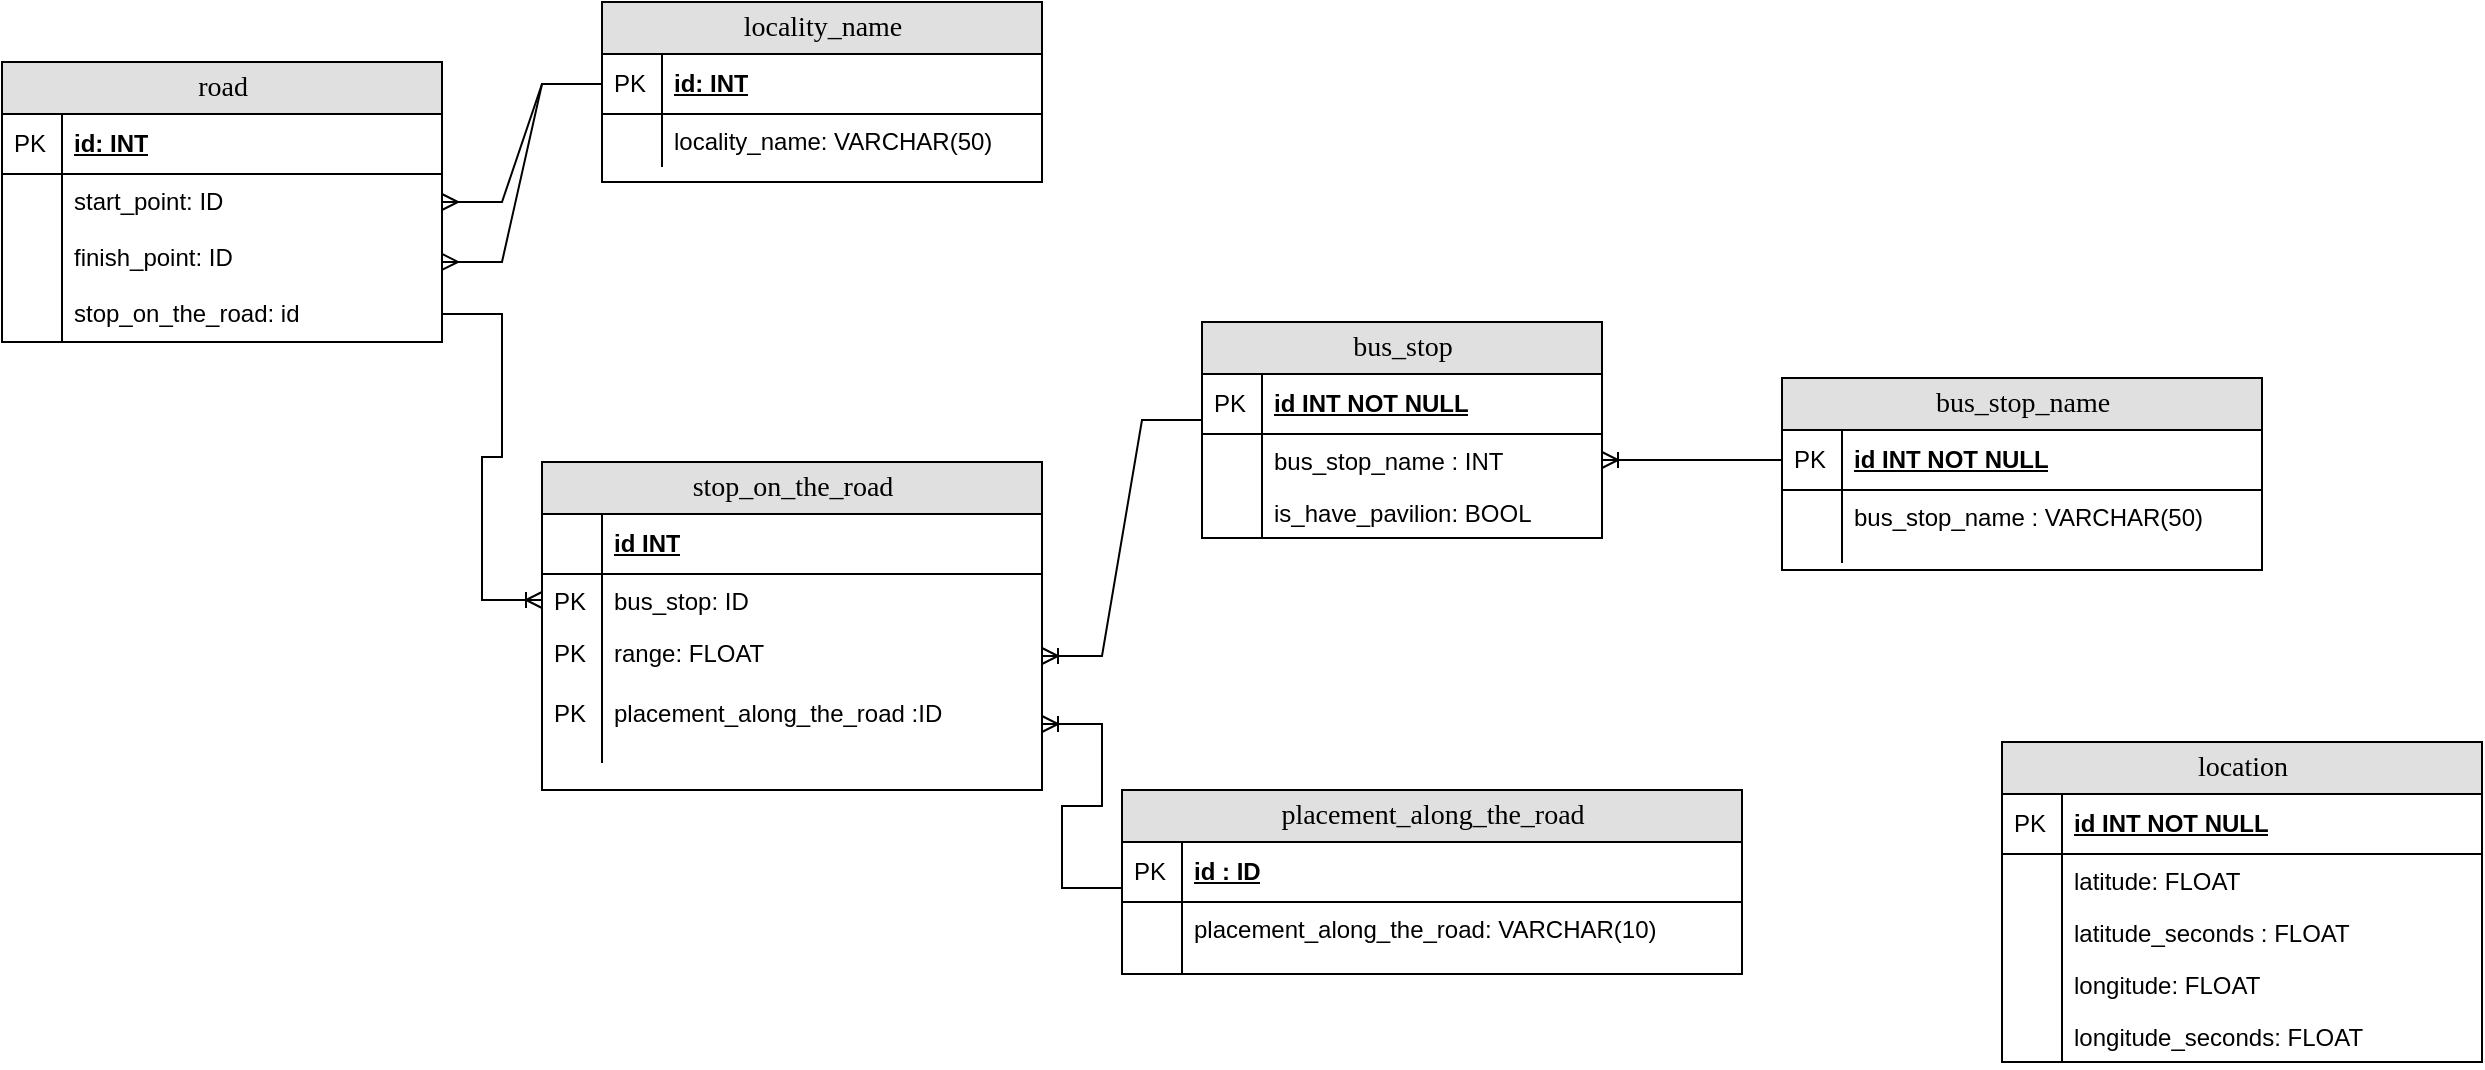<mxfile version="20.8.16" type="device"><diagram name="Page-1" id="e56a1550-8fbb-45ad-956c-1786394a9013"><mxGraphModel dx="1434" dy="836" grid="1" gridSize="10" guides="1" tooltips="1" connect="1" arrows="1" fold="1" page="1" pageScale="1" pageWidth="1100" pageHeight="850" background="none" math="0" shadow="0"><root><mxCell id="0"/><mxCell id="1" parent="0"/><mxCell id="QxdVG7Ddqw3cKU9faHad-13" value="bus_stop_name" style="swimlane;html=1;fontStyle=0;childLayout=stackLayout;horizontal=1;startSize=26;fillColor=#e0e0e0;horizontalStack=0;resizeParent=1;resizeLast=0;collapsible=1;marginBottom=0;swimlaneFillColor=#ffffff;align=center;rounded=0;shadow=0;comic=0;labelBackgroundColor=none;strokeWidth=1;fontFamily=Verdana;fontSize=14" parent="1" vertex="1"><mxGeometry x="940" y="468" width="240" height="96" as="geometry"/></mxCell><mxCell id="QxdVG7Ddqw3cKU9faHad-14" value="id INT NOT NULL" style="shape=partialRectangle;top=0;left=0;right=0;bottom=1;html=1;align=left;verticalAlign=middle;fillColor=none;spacingLeft=34;spacingRight=4;whiteSpace=wrap;overflow=hidden;rotatable=0;points=[[0,0.5],[1,0.5]];portConstraint=eastwest;dropTarget=0;fontStyle=5;" parent="QxdVG7Ddqw3cKU9faHad-13" vertex="1"><mxGeometry y="26" width="240" height="30" as="geometry"/></mxCell><mxCell id="QxdVG7Ddqw3cKU9faHad-15" value="PK" style="shape=partialRectangle;top=0;left=0;bottom=0;html=1;fillColor=none;align=left;verticalAlign=middle;spacingLeft=4;spacingRight=4;whiteSpace=wrap;overflow=hidden;rotatable=0;points=[];portConstraint=eastwest;part=1;" parent="QxdVG7Ddqw3cKU9faHad-14" vertex="1" connectable="0"><mxGeometry width="30" height="30" as="geometry"/></mxCell><mxCell id="QxdVG7Ddqw3cKU9faHad-16" value="bus_stop_name : VARCHAR(50)" style="shape=partialRectangle;top=0;left=0;right=0;bottom=0;html=1;align=left;verticalAlign=top;fillColor=none;spacingLeft=34;spacingRight=4;whiteSpace=wrap;overflow=hidden;rotatable=0;points=[[0,0.5],[1,0.5]];portConstraint=eastwest;dropTarget=0;" parent="QxdVG7Ddqw3cKU9faHad-13" vertex="1"><mxGeometry y="56" width="240" height="26" as="geometry"/></mxCell><mxCell id="QxdVG7Ddqw3cKU9faHad-17" value="" style="shape=partialRectangle;top=0;left=0;bottom=0;html=1;fillColor=none;align=left;verticalAlign=top;spacingLeft=4;spacingRight=4;whiteSpace=wrap;overflow=hidden;rotatable=0;points=[];portConstraint=eastwest;part=1;" parent="QxdVG7Ddqw3cKU9faHad-16" vertex="1" connectable="0"><mxGeometry width="30" height="26" as="geometry"/></mxCell><mxCell id="QxdVG7Ddqw3cKU9faHad-22" value="" style="shape=partialRectangle;top=0;left=0;right=0;bottom=0;html=1;align=left;verticalAlign=top;fillColor=none;spacingLeft=34;spacingRight=4;whiteSpace=wrap;overflow=hidden;rotatable=0;points=[[0,0.5],[1,0.5]];portConstraint=eastwest;dropTarget=0;" parent="QxdVG7Ddqw3cKU9faHad-13" vertex="1"><mxGeometry y="82" width="240" height="10" as="geometry"/></mxCell><mxCell id="QxdVG7Ddqw3cKU9faHad-23" value="" style="shape=partialRectangle;top=0;left=0;bottom=0;html=1;fillColor=none;align=left;verticalAlign=top;spacingLeft=4;spacingRight=4;whiteSpace=wrap;overflow=hidden;rotatable=0;points=[];portConstraint=eastwest;part=1;" parent="QxdVG7Ddqw3cKU9faHad-22" vertex="1" connectable="0"><mxGeometry width="30" height="10" as="geometry"/></mxCell><mxCell id="QxdVG7Ddqw3cKU9faHad-24" value="road" style="swimlane;html=1;fontStyle=0;childLayout=stackLayout;horizontal=1;startSize=26;fillColor=#e0e0e0;horizontalStack=0;resizeParent=1;resizeLast=0;collapsible=1;marginBottom=0;swimlaneFillColor=#ffffff;align=center;rounded=0;shadow=0;comic=0;labelBackgroundColor=none;strokeWidth=1;fontFamily=Verdana;fontSize=14" parent="1" vertex="1"><mxGeometry x="50" y="310" width="220" height="140" as="geometry"/></mxCell><mxCell id="QxdVG7Ddqw3cKU9faHad-25" value="id: INT" style="shape=partialRectangle;top=0;left=0;right=0;bottom=1;html=1;align=left;verticalAlign=middle;fillColor=none;spacingLeft=34;spacingRight=4;whiteSpace=wrap;overflow=hidden;rotatable=0;points=[[0,0.5],[1,0.5]];portConstraint=eastwest;dropTarget=0;fontStyle=5;" parent="QxdVG7Ddqw3cKU9faHad-24" vertex="1"><mxGeometry y="26" width="220" height="30" as="geometry"/></mxCell><mxCell id="QxdVG7Ddqw3cKU9faHad-26" value="PK" style="shape=partialRectangle;top=0;left=0;bottom=0;html=1;fillColor=none;align=left;verticalAlign=middle;spacingLeft=4;spacingRight=4;whiteSpace=wrap;overflow=hidden;rotatable=0;points=[];portConstraint=eastwest;part=1;" parent="QxdVG7Ddqw3cKU9faHad-25" vertex="1" connectable="0"><mxGeometry width="30" height="30" as="geometry"/></mxCell><mxCell id="QxdVG7Ddqw3cKU9faHad-35" value="start_point: ID" style="shape=partialRectangle;top=0;left=0;right=0;bottom=0;html=1;align=left;verticalAlign=top;fillColor=none;spacingLeft=34;spacingRight=4;whiteSpace=wrap;overflow=hidden;rotatable=0;points=[[0,0.5],[1,0.5]];portConstraint=eastwest;dropTarget=0;" parent="QxdVG7Ddqw3cKU9faHad-24" vertex="1"><mxGeometry y="56" width="220" height="28" as="geometry"/></mxCell><mxCell id="QxdVG7Ddqw3cKU9faHad-36" value="" style="shape=partialRectangle;top=0;left=0;bottom=0;html=1;fillColor=none;align=left;verticalAlign=top;spacingLeft=4;spacingRight=4;whiteSpace=wrap;overflow=hidden;rotatable=0;points=[];portConstraint=eastwest;part=1;" parent="QxdVG7Ddqw3cKU9faHad-35" vertex="1" connectable="0"><mxGeometry width="30" height="28" as="geometry"/></mxCell><mxCell id="QxdVG7Ddqw3cKU9faHad-132" value="finish_point: ID" style="shape=partialRectangle;top=0;left=0;right=0;bottom=0;html=1;align=left;verticalAlign=top;fillColor=none;spacingLeft=34;spacingRight=4;whiteSpace=wrap;overflow=hidden;rotatable=0;points=[[0,0.5],[1,0.5]];portConstraint=eastwest;dropTarget=0;" parent="QxdVG7Ddqw3cKU9faHad-24" vertex="1"><mxGeometry y="84" width="220" height="28" as="geometry"/></mxCell><mxCell id="QxdVG7Ddqw3cKU9faHad-133" value="" style="shape=partialRectangle;top=0;left=0;bottom=0;html=1;fillColor=none;align=left;verticalAlign=top;spacingLeft=4;spacingRight=4;whiteSpace=wrap;overflow=hidden;rotatable=0;points=[];portConstraint=eastwest;part=1;" parent="QxdVG7Ddqw3cKU9faHad-132" vertex="1" connectable="0"><mxGeometry width="30" height="28" as="geometry"/></mxCell><mxCell id="Z040lTqNnmrgnI73cLkV-11" value="stop_on_the_road: id" style="shape=partialRectangle;top=0;left=0;right=0;bottom=0;html=1;align=left;verticalAlign=top;fillColor=none;spacingLeft=34;spacingRight=4;whiteSpace=wrap;overflow=hidden;rotatable=0;points=[[0,0.5],[1,0.5]];portConstraint=eastwest;dropTarget=0;" vertex="1" parent="QxdVG7Ddqw3cKU9faHad-24"><mxGeometry y="112" width="220" height="28" as="geometry"/></mxCell><mxCell id="Z040lTqNnmrgnI73cLkV-12" value="" style="shape=partialRectangle;top=0;left=0;bottom=0;html=1;fillColor=none;align=left;verticalAlign=top;spacingLeft=4;spacingRight=4;whiteSpace=wrap;overflow=hidden;rotatable=0;points=[];portConstraint=eastwest;part=1;" vertex="1" connectable="0" parent="Z040lTqNnmrgnI73cLkV-11"><mxGeometry width="30" height="28" as="geometry"/></mxCell><mxCell id="QxdVG7Ddqw3cKU9faHad-39" value="stop_on_the_road" style="swimlane;html=1;fontStyle=0;childLayout=stackLayout;horizontal=1;startSize=26;fillColor=#e0e0e0;horizontalStack=0;resizeParent=1;resizeLast=0;collapsible=1;marginBottom=0;swimlaneFillColor=#ffffff;align=center;rounded=0;shadow=0;comic=0;labelBackgroundColor=none;strokeWidth=1;fontFamily=Verdana;fontSize=14" parent="1" vertex="1"><mxGeometry x="320" y="510" width="250" height="164" as="geometry"/></mxCell><mxCell id="QxdVG7Ddqw3cKU9faHad-40" value="id INT" style="shape=partialRectangle;top=0;left=0;right=0;bottom=1;html=1;align=left;verticalAlign=middle;fillColor=none;spacingLeft=34;spacingRight=4;whiteSpace=wrap;overflow=hidden;rotatable=0;points=[[0,0.5],[1,0.5]];portConstraint=eastwest;dropTarget=0;fontStyle=5;" parent="QxdVG7Ddqw3cKU9faHad-39" vertex="1"><mxGeometry y="26" width="250" height="30" as="geometry"/></mxCell><mxCell id="QxdVG7Ddqw3cKU9faHad-41" value="" style="shape=partialRectangle;top=0;left=0;bottom=0;html=1;fillColor=none;align=left;verticalAlign=middle;spacingLeft=4;spacingRight=4;whiteSpace=wrap;overflow=hidden;rotatable=0;points=[];portConstraint=eastwest;part=1;" parent="QxdVG7Ddqw3cKU9faHad-40" vertex="1" connectable="0"><mxGeometry width="30" height="30" as="geometry"/></mxCell><mxCell id="QxdVG7Ddqw3cKU9faHad-42" value="bus_stop: ID" style="shape=partialRectangle;top=0;left=0;right=0;bottom=0;html=1;align=left;verticalAlign=top;fillColor=none;spacingLeft=34;spacingRight=4;whiteSpace=wrap;overflow=hidden;rotatable=0;points=[[0,0.5],[1,0.5]];portConstraint=eastwest;dropTarget=0;" parent="QxdVG7Ddqw3cKU9faHad-39" vertex="1"><mxGeometry y="56" width="250" height="26" as="geometry"/></mxCell><mxCell id="QxdVG7Ddqw3cKU9faHad-43" value="PK" style="shape=partialRectangle;top=0;left=0;bottom=0;html=1;fillColor=none;align=left;verticalAlign=top;spacingLeft=4;spacingRight=4;whiteSpace=wrap;overflow=hidden;rotatable=0;points=[];portConstraint=eastwest;part=1;" parent="QxdVG7Ddqw3cKU9faHad-42" vertex="1" connectable="0"><mxGeometry width="30" height="26" as="geometry"/></mxCell><mxCell id="QxdVG7Ddqw3cKU9faHad-48" value="range: FLOAT" style="shape=partialRectangle;top=0;left=0;right=0;bottom=0;html=1;align=left;verticalAlign=top;fillColor=none;spacingLeft=34;spacingRight=4;whiteSpace=wrap;overflow=hidden;rotatable=0;points=[[0,0.5],[1,0.5]];portConstraint=eastwest;dropTarget=0;" parent="QxdVG7Ddqw3cKU9faHad-39" vertex="1"><mxGeometry y="82" width="250" height="30" as="geometry"/></mxCell><mxCell id="QxdVG7Ddqw3cKU9faHad-49" value="PK" style="shape=partialRectangle;top=0;left=0;bottom=0;html=1;fillColor=none;align=left;verticalAlign=top;spacingLeft=4;spacingRight=4;whiteSpace=wrap;overflow=hidden;rotatable=0;points=[];portConstraint=eastwest;part=1;" parent="QxdVG7Ddqw3cKU9faHad-48" vertex="1" connectable="0"><mxGeometry width="30" height="30" as="geometry"/></mxCell><mxCell id="QxdVG7Ddqw3cKU9faHad-46" value="placement_along_the_road :ID" style="shape=partialRectangle;top=0;left=0;right=0;bottom=0;html=1;align=left;verticalAlign=top;fillColor=none;spacingLeft=34;spacingRight=4;whiteSpace=wrap;overflow=hidden;rotatable=0;points=[[0,0.5],[1,0.5]];portConstraint=eastwest;dropTarget=0;" parent="QxdVG7Ddqw3cKU9faHad-39" vertex="1"><mxGeometry y="112" width="250" height="38" as="geometry"/></mxCell><mxCell id="QxdVG7Ddqw3cKU9faHad-47" value="PK" style="shape=partialRectangle;top=0;left=0;bottom=0;html=1;fillColor=none;align=left;verticalAlign=top;spacingLeft=4;spacingRight=4;whiteSpace=wrap;overflow=hidden;rotatable=0;points=[];portConstraint=eastwest;part=1;" parent="QxdVG7Ddqw3cKU9faHad-46" vertex="1" connectable="0"><mxGeometry width="30" height="38" as="geometry"/></mxCell><mxCell id="QxdVG7Ddqw3cKU9faHad-60" value="bus_stop" style="swimlane;html=1;fontStyle=0;childLayout=stackLayout;horizontal=1;startSize=26;fillColor=#e0e0e0;horizontalStack=0;resizeParent=1;resizeLast=0;collapsible=1;marginBottom=0;swimlaneFillColor=#ffffff;align=center;rounded=0;shadow=0;comic=0;labelBackgroundColor=none;strokeWidth=1;fontFamily=Verdana;fontSize=14" parent="1" vertex="1"><mxGeometry x="650" y="440" width="200" height="108" as="geometry"/></mxCell><mxCell id="QxdVG7Ddqw3cKU9faHad-61" value="id INT NOT NULL" style="shape=partialRectangle;top=0;left=0;right=0;bottom=1;html=1;align=left;verticalAlign=middle;fillColor=none;spacingLeft=34;spacingRight=4;whiteSpace=wrap;overflow=hidden;rotatable=0;points=[[0,0.5],[1,0.5]];portConstraint=eastwest;dropTarget=0;fontStyle=5;" parent="QxdVG7Ddqw3cKU9faHad-60" vertex="1"><mxGeometry y="26" width="200" height="30" as="geometry"/></mxCell><mxCell id="QxdVG7Ddqw3cKU9faHad-62" value="PK" style="shape=partialRectangle;top=0;left=0;bottom=0;html=1;fillColor=none;align=left;verticalAlign=middle;spacingLeft=4;spacingRight=4;whiteSpace=wrap;overflow=hidden;rotatable=0;points=[];portConstraint=eastwest;part=1;" parent="QxdVG7Ddqw3cKU9faHad-61" vertex="1" connectable="0"><mxGeometry width="30" height="30" as="geometry"/></mxCell><mxCell id="QxdVG7Ddqw3cKU9faHad-63" value="bus_stop_name : INT" style="shape=partialRectangle;top=0;left=0;right=0;bottom=0;html=1;align=left;verticalAlign=top;fillColor=none;spacingLeft=34;spacingRight=4;whiteSpace=wrap;overflow=hidden;rotatable=0;points=[[0,0.5],[1,0.5]];portConstraint=eastwest;dropTarget=0;" parent="QxdVG7Ddqw3cKU9faHad-60" vertex="1"><mxGeometry y="56" width="200" height="26" as="geometry"/></mxCell><mxCell id="QxdVG7Ddqw3cKU9faHad-64" value="" style="shape=partialRectangle;top=0;left=0;bottom=0;html=1;fillColor=none;align=left;verticalAlign=top;spacingLeft=4;spacingRight=4;whiteSpace=wrap;overflow=hidden;rotatable=0;points=[];portConstraint=eastwest;part=1;" parent="QxdVG7Ddqw3cKU9faHad-63" vertex="1" connectable="0"><mxGeometry width="30" height="26" as="geometry"/></mxCell><mxCell id="QxdVG7Ddqw3cKU9faHad-99" value="is_have_pavilion: BOOL" style="shape=partialRectangle;top=0;left=0;right=0;bottom=0;html=1;align=left;verticalAlign=top;fillColor=none;spacingLeft=34;spacingRight=4;whiteSpace=wrap;overflow=hidden;rotatable=0;points=[[0,0.5],[1,0.5]];portConstraint=eastwest;dropTarget=0;" parent="QxdVG7Ddqw3cKU9faHad-60" vertex="1"><mxGeometry y="82" width="200" height="26" as="geometry"/></mxCell><mxCell id="QxdVG7Ddqw3cKU9faHad-100" value="" style="shape=partialRectangle;top=0;left=0;bottom=0;html=1;fillColor=none;align=left;verticalAlign=top;spacingLeft=4;spacingRight=4;whiteSpace=wrap;overflow=hidden;rotatable=0;points=[];portConstraint=eastwest;part=1;" parent="QxdVG7Ddqw3cKU9faHad-99" vertex="1" connectable="0"><mxGeometry width="30" height="26" as="geometry"/></mxCell><mxCell id="QxdVG7Ddqw3cKU9faHad-67" value="placement_along_the_road" style="swimlane;html=1;fontStyle=0;childLayout=stackLayout;horizontal=1;startSize=26;fillColor=#e0e0e0;horizontalStack=0;resizeParent=1;resizeLast=0;collapsible=1;marginBottom=0;swimlaneFillColor=#ffffff;align=center;rounded=0;shadow=0;comic=0;labelBackgroundColor=none;strokeWidth=1;fontFamily=Verdana;fontSize=14" parent="1" vertex="1"><mxGeometry x="610" y="674" width="310" height="92" as="geometry"/></mxCell><mxCell id="QxdVG7Ddqw3cKU9faHad-68" value="id : ID" style="shape=partialRectangle;top=0;left=0;right=0;bottom=1;html=1;align=left;verticalAlign=middle;fillColor=none;spacingLeft=34;spacingRight=4;whiteSpace=wrap;overflow=hidden;rotatable=0;points=[[0,0.5],[1,0.5]];portConstraint=eastwest;dropTarget=0;fontStyle=5;" parent="QxdVG7Ddqw3cKU9faHad-67" vertex="1"><mxGeometry y="26" width="310" height="30" as="geometry"/></mxCell><mxCell id="QxdVG7Ddqw3cKU9faHad-69" value="PK" style="shape=partialRectangle;top=0;left=0;bottom=0;html=1;fillColor=none;align=left;verticalAlign=middle;spacingLeft=4;spacingRight=4;whiteSpace=wrap;overflow=hidden;rotatable=0;points=[];portConstraint=eastwest;part=1;" parent="QxdVG7Ddqw3cKU9faHad-68" vertex="1" connectable="0"><mxGeometry width="30" height="30" as="geometry"/></mxCell><mxCell id="QxdVG7Ddqw3cKU9faHad-70" value="placement_along_the_road: VARCHAR(10)" style="shape=partialRectangle;top=0;left=0;right=0;bottom=0;html=1;align=left;verticalAlign=top;fillColor=none;spacingLeft=34;spacingRight=4;whiteSpace=wrap;overflow=hidden;rotatable=0;points=[[0,0.5],[1,0.5]];portConstraint=eastwest;dropTarget=0;" parent="QxdVG7Ddqw3cKU9faHad-67" vertex="1"><mxGeometry y="56" width="310" height="26" as="geometry"/></mxCell><mxCell id="QxdVG7Ddqw3cKU9faHad-71" value="" style="shape=partialRectangle;top=0;left=0;bottom=0;html=1;fillColor=none;align=left;verticalAlign=top;spacingLeft=4;spacingRight=4;whiteSpace=wrap;overflow=hidden;rotatable=0;points=[];portConstraint=eastwest;part=1;" parent="QxdVG7Ddqw3cKU9faHad-70" vertex="1" connectable="0"><mxGeometry width="30" height="26" as="geometry"/></mxCell><mxCell id="QxdVG7Ddqw3cKU9faHad-72" value="" style="shape=partialRectangle;top=0;left=0;right=0;bottom=0;html=1;align=left;verticalAlign=top;fillColor=none;spacingLeft=34;spacingRight=4;whiteSpace=wrap;overflow=hidden;rotatable=0;points=[[0,0.5],[1,0.5]];portConstraint=eastwest;dropTarget=0;" parent="QxdVG7Ddqw3cKU9faHad-67" vertex="1"><mxGeometry y="82" width="310" height="10" as="geometry"/></mxCell><mxCell id="QxdVG7Ddqw3cKU9faHad-73" value="" style="shape=partialRectangle;top=0;left=0;bottom=0;html=1;fillColor=none;align=left;verticalAlign=top;spacingLeft=4;spacingRight=4;whiteSpace=wrap;overflow=hidden;rotatable=0;points=[];portConstraint=eastwest;part=1;" parent="QxdVG7Ddqw3cKU9faHad-72" vertex="1" connectable="0"><mxGeometry width="30" height="10" as="geometry"/></mxCell><mxCell id="QxdVG7Ddqw3cKU9faHad-85" value="location" style="swimlane;html=1;fontStyle=0;childLayout=stackLayout;horizontal=1;startSize=26;fillColor=#e0e0e0;horizontalStack=0;resizeParent=1;resizeLast=0;collapsible=1;marginBottom=0;swimlaneFillColor=#ffffff;align=center;rounded=0;shadow=0;comic=0;labelBackgroundColor=none;strokeWidth=1;fontFamily=Verdana;fontSize=14" parent="1" vertex="1"><mxGeometry x="1050" y="650" width="240" height="160" as="geometry"/></mxCell><mxCell id="QxdVG7Ddqw3cKU9faHad-86" value="id INT NOT NULL" style="shape=partialRectangle;top=0;left=0;right=0;bottom=1;html=1;align=left;verticalAlign=middle;fillColor=none;spacingLeft=34;spacingRight=4;whiteSpace=wrap;overflow=hidden;rotatable=0;points=[[0,0.5],[1,0.5]];portConstraint=eastwest;dropTarget=0;fontStyle=5;" parent="QxdVG7Ddqw3cKU9faHad-85" vertex="1"><mxGeometry y="26" width="240" height="30" as="geometry"/></mxCell><mxCell id="QxdVG7Ddqw3cKU9faHad-87" value="PK" style="shape=partialRectangle;top=0;left=0;bottom=0;html=1;fillColor=none;align=left;verticalAlign=middle;spacingLeft=4;spacingRight=4;whiteSpace=wrap;overflow=hidden;rotatable=0;points=[];portConstraint=eastwest;part=1;" parent="QxdVG7Ddqw3cKU9faHad-86" vertex="1" connectable="0"><mxGeometry width="30" height="30" as="geometry"/></mxCell><mxCell id="QxdVG7Ddqw3cKU9faHad-88" value="latitude: FLOAT" style="shape=partialRectangle;top=0;left=0;right=0;bottom=0;html=1;align=left;verticalAlign=top;fillColor=none;spacingLeft=34;spacingRight=4;whiteSpace=wrap;overflow=hidden;rotatable=0;points=[[0,0.5],[1,0.5]];portConstraint=eastwest;dropTarget=0;" parent="QxdVG7Ddqw3cKU9faHad-85" vertex="1"><mxGeometry y="56" width="240" height="26" as="geometry"/></mxCell><mxCell id="QxdVG7Ddqw3cKU9faHad-89" value="" style="shape=partialRectangle;top=0;left=0;bottom=0;html=1;fillColor=none;align=left;verticalAlign=top;spacingLeft=4;spacingRight=4;whiteSpace=wrap;overflow=hidden;rotatable=0;points=[];portConstraint=eastwest;part=1;" parent="QxdVG7Ddqw3cKU9faHad-88" vertex="1" connectable="0"><mxGeometry width="30" height="26" as="geometry"/></mxCell><mxCell id="QxdVG7Ddqw3cKU9faHad-93" value="latitude_seconds : FLOAT" style="shape=partialRectangle;top=0;left=0;right=0;bottom=0;html=1;align=left;verticalAlign=top;fillColor=none;spacingLeft=34;spacingRight=4;whiteSpace=wrap;overflow=hidden;rotatable=0;points=[[0,0.5],[1,0.5]];portConstraint=eastwest;dropTarget=0;" parent="QxdVG7Ddqw3cKU9faHad-85" vertex="1"><mxGeometry y="82" width="240" height="26" as="geometry"/></mxCell><mxCell id="QxdVG7Ddqw3cKU9faHad-94" value="" style="shape=partialRectangle;top=0;left=0;bottom=0;html=1;fillColor=none;align=left;verticalAlign=top;spacingLeft=4;spacingRight=4;whiteSpace=wrap;overflow=hidden;rotatable=0;points=[];portConstraint=eastwest;part=1;" parent="QxdVG7Ddqw3cKU9faHad-93" vertex="1" connectable="0"><mxGeometry width="30" height="26" as="geometry"/></mxCell><mxCell id="QxdVG7Ddqw3cKU9faHad-95" value="longitude: FLOAT" style="shape=partialRectangle;top=0;left=0;right=0;bottom=0;html=1;align=left;verticalAlign=top;fillColor=none;spacingLeft=34;spacingRight=4;whiteSpace=wrap;overflow=hidden;rotatable=0;points=[[0,0.5],[1,0.5]];portConstraint=eastwest;dropTarget=0;" parent="QxdVG7Ddqw3cKU9faHad-85" vertex="1"><mxGeometry y="108" width="240" height="26" as="geometry"/></mxCell><mxCell id="QxdVG7Ddqw3cKU9faHad-96" value="" style="shape=partialRectangle;top=0;left=0;bottom=0;html=1;fillColor=none;align=left;verticalAlign=top;spacingLeft=4;spacingRight=4;whiteSpace=wrap;overflow=hidden;rotatable=0;points=[];portConstraint=eastwest;part=1;" parent="QxdVG7Ddqw3cKU9faHad-95" vertex="1" connectable="0"><mxGeometry width="30" height="26" as="geometry"/></mxCell><mxCell id="QxdVG7Ddqw3cKU9faHad-97" value="longitude_seconds: FLOAT" style="shape=partialRectangle;top=0;left=0;right=0;bottom=0;html=1;align=left;verticalAlign=top;fillColor=none;spacingLeft=34;spacingRight=4;whiteSpace=wrap;overflow=hidden;rotatable=0;points=[[0,0.5],[1,0.5]];portConstraint=eastwest;dropTarget=0;" parent="QxdVG7Ddqw3cKU9faHad-85" vertex="1"><mxGeometry y="134" width="240" height="26" as="geometry"/></mxCell><mxCell id="QxdVG7Ddqw3cKU9faHad-98" value="" style="shape=partialRectangle;top=0;left=0;bottom=0;html=1;fillColor=none;align=left;verticalAlign=top;spacingLeft=4;spacingRight=4;whiteSpace=wrap;overflow=hidden;rotatable=0;points=[];portConstraint=eastwest;part=1;" parent="QxdVG7Ddqw3cKU9faHad-97" vertex="1" connectable="0"><mxGeometry width="30" height="26" as="geometry"/></mxCell><mxCell id="MPPEsfH-s13pyzQ_k-Ri-1" value="locality_name" style="swimlane;html=1;fontStyle=0;childLayout=stackLayout;horizontal=1;startSize=26;fillColor=#e0e0e0;horizontalStack=0;resizeParent=1;resizeLast=0;collapsible=1;marginBottom=0;swimlaneFillColor=#ffffff;align=center;rounded=0;shadow=0;comic=0;labelBackgroundColor=none;strokeWidth=1;fontFamily=Verdana;fontSize=14" parent="1" vertex="1"><mxGeometry x="350" y="280" width="220" height="90" as="geometry"/></mxCell><mxCell id="MPPEsfH-s13pyzQ_k-Ri-2" value="id: INT" style="shape=partialRectangle;top=0;left=0;right=0;bottom=1;html=1;align=left;verticalAlign=middle;fillColor=none;spacingLeft=34;spacingRight=4;whiteSpace=wrap;overflow=hidden;rotatable=0;points=[[0,0.5],[1,0.5]];portConstraint=eastwest;dropTarget=0;fontStyle=5;" parent="MPPEsfH-s13pyzQ_k-Ri-1" vertex="1"><mxGeometry y="26" width="220" height="30" as="geometry"/></mxCell><mxCell id="MPPEsfH-s13pyzQ_k-Ri-3" value="PK" style="shape=partialRectangle;top=0;left=0;bottom=0;html=1;fillColor=none;align=left;verticalAlign=middle;spacingLeft=4;spacingRight=4;whiteSpace=wrap;overflow=hidden;rotatable=0;points=[];portConstraint=eastwest;part=1;" parent="MPPEsfH-s13pyzQ_k-Ri-2" vertex="1" connectable="0"><mxGeometry width="30" height="30" as="geometry"/></mxCell><mxCell id="MPPEsfH-s13pyzQ_k-Ri-4" value="locality_name: VARCHAR(50)" style="shape=partialRectangle;top=0;left=0;right=0;bottom=0;html=1;align=left;verticalAlign=top;fillColor=none;spacingLeft=34;spacingRight=4;whiteSpace=wrap;overflow=hidden;rotatable=0;points=[[0,0.5],[1,0.5]];portConstraint=eastwest;dropTarget=0;" parent="MPPEsfH-s13pyzQ_k-Ri-1" vertex="1"><mxGeometry y="56" width="220" height="26" as="geometry"/></mxCell><mxCell id="MPPEsfH-s13pyzQ_k-Ri-5" value="" style="shape=partialRectangle;top=0;left=0;bottom=0;html=1;fillColor=none;align=left;verticalAlign=top;spacingLeft=4;spacingRight=4;whiteSpace=wrap;overflow=hidden;rotatable=0;points=[];portConstraint=eastwest;part=1;" parent="MPPEsfH-s13pyzQ_k-Ri-4" vertex="1" connectable="0"><mxGeometry width="30" height="26" as="geometry"/></mxCell><mxCell id="Z040lTqNnmrgnI73cLkV-1" value="" style="edgeStyle=entityRelationEdgeStyle;fontSize=12;html=1;endArrow=ERoneToMany;rounded=0;exitX=0;exitY=0.5;exitDx=0;exitDy=0;entryX=1;entryY=0.5;entryDx=0;entryDy=0;" edge="1" parent="1" source="QxdVG7Ddqw3cKU9faHad-14" target="QxdVG7Ddqw3cKU9faHad-63"><mxGeometry width="100" height="100" relative="1" as="geometry"><mxPoint x="770" y="392" as="sourcePoint"/><mxPoint x="860" y="388" as="targetPoint"/></mxGeometry></mxCell><mxCell id="Z040lTqNnmrgnI73cLkV-4" value="" style="edgeStyle=entityRelationEdgeStyle;fontSize=12;html=1;endArrow=ERoneToMany;rounded=0;exitX=1;exitY=0.5;exitDx=0;exitDy=0;entryX=0;entryY=0.5;entryDx=0;entryDy=0;" edge="1" parent="1" source="Z040lTqNnmrgnI73cLkV-11" target="QxdVG7Ddqw3cKU9faHad-42"><mxGeometry width="100" height="100" relative="1" as="geometry"><mxPoint x="230" y="510" as="sourcePoint"/><mxPoint x="210" y="500" as="targetPoint"/></mxGeometry></mxCell><mxCell id="Z040lTqNnmrgnI73cLkV-13" value="" style="edgeStyle=entityRelationEdgeStyle;fontSize=12;html=1;endArrow=ERmany;rounded=0;exitX=0;exitY=0.5;exitDx=0;exitDy=0;entryX=1;entryY=0.5;entryDx=0;entryDy=0;" edge="1" parent="1" source="MPPEsfH-s13pyzQ_k-Ri-2" target="QxdVG7Ddqw3cKU9faHad-35"><mxGeometry width="100" height="100" relative="1" as="geometry"><mxPoint x="550" y="560" as="sourcePoint"/><mxPoint x="350" y="390" as="targetPoint"/></mxGeometry></mxCell><mxCell id="Z040lTqNnmrgnI73cLkV-15" value="" style="edgeStyle=entityRelationEdgeStyle;fontSize=12;html=1;endArrow=ERmany;rounded=0;entryX=1;entryY=0.571;entryDx=0;entryDy=0;entryPerimeter=0;exitX=0;exitY=0.5;exitDx=0;exitDy=0;" edge="1" parent="1" source="MPPEsfH-s13pyzQ_k-Ri-2" target="QxdVG7Ddqw3cKU9faHad-132"><mxGeometry width="100" height="100" relative="1" as="geometry"><mxPoint x="340" y="320" as="sourcePoint"/><mxPoint x="400" y="450" as="targetPoint"/></mxGeometry></mxCell><mxCell id="Z040lTqNnmrgnI73cLkV-16" value="" style="edgeStyle=entityRelationEdgeStyle;fontSize=12;html=1;endArrow=ERoneToMany;rounded=0;exitX=0;exitY=0.767;exitDx=0;exitDy=0;exitPerimeter=0;entryX=1;entryY=0.5;entryDx=0;entryDy=0;" edge="1" parent="1" source="QxdVG7Ddqw3cKU9faHad-61" target="QxdVG7Ddqw3cKU9faHad-48"><mxGeometry width="100" height="100" relative="1" as="geometry"><mxPoint x="280" y="446" as="sourcePoint"/><mxPoint x="580" y="580" as="targetPoint"/></mxGeometry></mxCell><mxCell id="Z040lTqNnmrgnI73cLkV-17" value="" style="edgeStyle=entityRelationEdgeStyle;fontSize=12;html=1;endArrow=ERoneToMany;rounded=0;exitX=0;exitY=0.767;exitDx=0;exitDy=0;entryX=1;entryY=0.5;entryDx=0;entryDy=0;exitPerimeter=0;" edge="1" parent="1" source="QxdVG7Ddqw3cKU9faHad-68" target="QxdVG7Ddqw3cKU9faHad-46"><mxGeometry width="100" height="100" relative="1" as="geometry"><mxPoint x="660" y="499.01" as="sourcePoint"/><mxPoint x="580" y="621" as="targetPoint"/></mxGeometry></mxCell></root></mxGraphModel></diagram></mxfile>